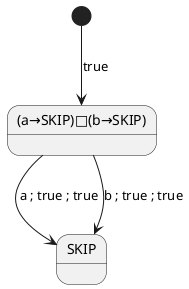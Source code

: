 @startuml

state "(a→SKIP)□(b→SKIP)" as abext0
state "SKIP" as abext1

[*] --> abext0 : true
abext0 --> abext1 : a ; true ; true
abext0 --> abext1 : b ; true ; true

@enduml